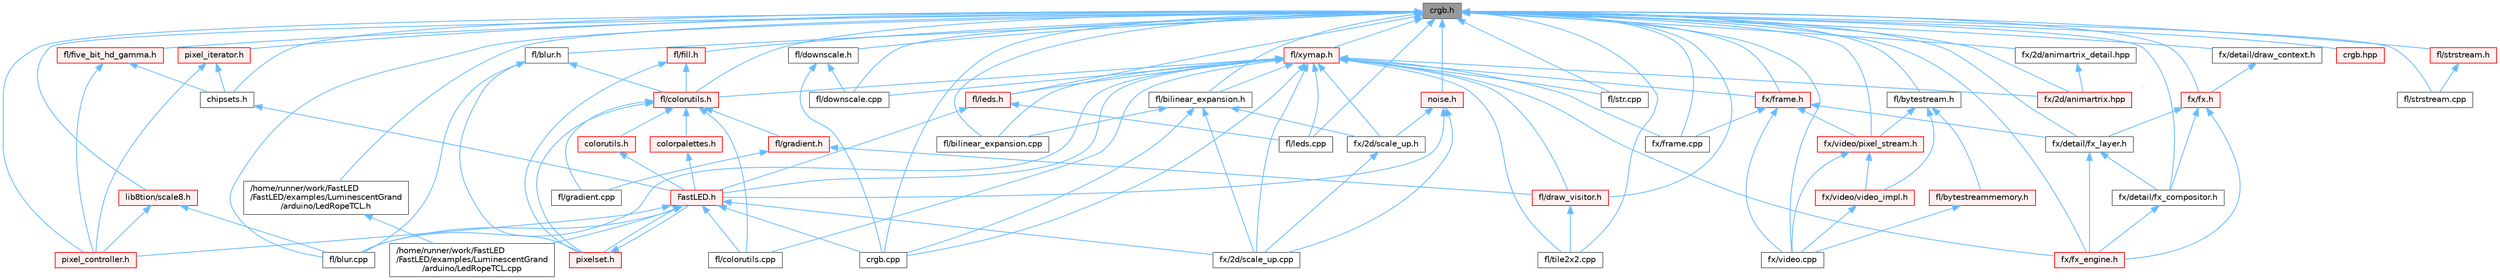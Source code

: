 digraph "crgb.h"
{
 // INTERACTIVE_SVG=YES
 // LATEX_PDF_SIZE
  bgcolor="transparent";
  edge [fontname=Helvetica,fontsize=10,labelfontname=Helvetica,labelfontsize=10];
  node [fontname=Helvetica,fontsize=10,shape=box,height=0.2,width=0.4];
  Node1 [id="Node000001",label="crgb.h",height=0.2,width=0.4,color="gray40", fillcolor="grey60", style="filled", fontcolor="black",tooltip="Defines the red, green, and blue (RGB) pixel struct."];
  Node1 -> Node2 [id="edge1_Node000001_Node000002",dir="back",color="steelblue1",style="solid",tooltip=" "];
  Node2 [id="Node000002",label="/home/runner/work/FastLED\l/FastLED/examples/LuminescentGrand\l/arduino/LedRopeTCL.h",height=0.2,width=0.4,color="grey40", fillcolor="white", style="filled",URL="$d9/d7e/_led_rope_t_c_l_8h.html",tooltip=" "];
  Node2 -> Node3 [id="edge2_Node000002_Node000003",dir="back",color="steelblue1",style="solid",tooltip=" "];
  Node3 [id="Node000003",label="/home/runner/work/FastLED\l/FastLED/examples/LuminescentGrand\l/arduino/LedRopeTCL.cpp",height=0.2,width=0.4,color="grey40", fillcolor="white", style="filled",URL="$d6/dc9/_led_rope_t_c_l_8cpp.html",tooltip=" "];
  Node1 -> Node4 [id="edge3_Node000001_Node000004",dir="back",color="steelblue1",style="solid",tooltip=" "];
  Node4 [id="Node000004",label="chipsets.h",height=0.2,width=0.4,color="grey40", fillcolor="white", style="filled",URL="$db/d66/chipsets_8h.html",tooltip="Contains the bulk of the definitions for the various LED chipsets supported."];
  Node4 -> Node5 [id="edge4_Node000004_Node000005",dir="back",color="steelblue1",style="solid",tooltip=" "];
  Node5 [id="Node000005",label="FastLED.h",height=0.2,width=0.4,color="red", fillcolor="#FFF0F0", style="filled",URL="$db/d97/_fast_l_e_d_8h.html",tooltip="central include file for FastLED, defines the CFastLED class/object"];
  Node5 -> Node3 [id="edge5_Node000005_Node000003",dir="back",color="steelblue1",style="solid",tooltip=" "];
  Node5 -> Node81 [id="edge6_Node000005_Node000081",dir="back",color="steelblue1",style="solid",tooltip=" "];
  Node81 [id="Node000081",label="crgb.cpp",height=0.2,width=0.4,color="grey40", fillcolor="white", style="filled",URL="$d0/de3/crgb_8cpp.html",tooltip="Utility functions for the red, green, and blue (RGB) pixel struct."];
  Node5 -> Node90 [id="edge7_Node000005_Node000090",dir="back",color="steelblue1",style="solid",tooltip=" "];
  Node90 [id="Node000090",label="fl/blur.cpp",height=0.2,width=0.4,color="grey40", fillcolor="white", style="filled",URL="$de/dc8/blur_8cpp.html",tooltip=" "];
  Node5 -> Node91 [id="edge8_Node000005_Node000091",dir="back",color="steelblue1",style="solid",tooltip=" "];
  Node91 [id="Node000091",label="fl/colorutils.cpp",height=0.2,width=0.4,color="grey40", fillcolor="white", style="filled",URL="$da/d2d/colorutils_8cpp.html",tooltip="Misc utility functions for palettes, blending, and more."];
  Node5 -> Node104 [id="edge9_Node000005_Node000104",dir="back",color="steelblue1",style="solid",tooltip=" "];
  Node104 [id="Node000104",label="fx/2d/scale_up.cpp",height=0.2,width=0.4,color="grey40", fillcolor="white", style="filled",URL="$dc/d8c/scale__up_8cpp.html",tooltip=" "];
  Node5 -> Node116 [id="edge10_Node000005_Node000116",dir="back",color="steelblue1",style="solid",tooltip=" "];
  Node116 [id="Node000116",label="pixel_controller.h",height=0.2,width=0.4,color="red", fillcolor="#FFF0F0", style="filled",URL="$d5/d4d/pixel__controller_8h.html",tooltip="Low level pixel data writing class."];
  Node5 -> Node117 [id="edge11_Node000005_Node000117",dir="back",color="steelblue1",style="solid",tooltip=" "];
  Node117 [id="Node000117",label="pixelset.h",height=0.2,width=0.4,color="red", fillcolor="#FFF0F0", style="filled",URL="$d4/d46/pixelset_8h.html",tooltip="Declares classes for managing logical groups of LEDs."];
  Node117 -> Node5 [id="edge12_Node000117_Node000005",dir="back",color="steelblue1",style="solid",tooltip=" "];
  Node1 -> Node81 [id="edge13_Node000001_Node000081",dir="back",color="steelblue1",style="solid",tooltip=" "];
  Node1 -> Node111 [id="edge14_Node000001_Node000111",dir="back",color="steelblue1",style="solid",tooltip=" "];
  Node111 [id="Node000111",label="crgb.hpp",height=0.2,width=0.4,color="red", fillcolor="#FFF0F0", style="filled",URL="$d0/d4b/crgb_8hpp.html",tooltip="Defines utility functions for the red, green, and blue (RGB) pixel struct."];
  Node1 -> Node126 [id="edge15_Node000001_Node000126",dir="back",color="steelblue1",style="solid",tooltip=" "];
  Node126 [id="Node000126",label="fl/bilinear_expansion.cpp",height=0.2,width=0.4,color="grey40", fillcolor="white", style="filled",URL="$de/d80/bilinear__expansion_8cpp.html",tooltip="Demonstrates how to mix noise generation with color palettes on a 2D LED matrix."];
  Node1 -> Node127 [id="edge16_Node000001_Node000127",dir="back",color="steelblue1",style="solid",tooltip=" "];
  Node127 [id="Node000127",label="fl/bilinear_expansion.h",height=0.2,width=0.4,color="grey40", fillcolor="white", style="filled",URL="$da/d34/bilinear__expansion_8h.html",tooltip="Demonstrates how to mix noise generation with color palettes on a 2D LED matrix."];
  Node127 -> Node81 [id="edge17_Node000127_Node000081",dir="back",color="steelblue1",style="solid",tooltip=" "];
  Node127 -> Node126 [id="edge18_Node000127_Node000126",dir="back",color="steelblue1",style="solid",tooltip=" "];
  Node127 -> Node104 [id="edge19_Node000127_Node000104",dir="back",color="steelblue1",style="solid",tooltip=" "];
  Node127 -> Node128 [id="edge20_Node000127_Node000128",dir="back",color="steelblue1",style="solid",tooltip=" "];
  Node128 [id="Node000128",label="fx/2d/scale_up.h",height=0.2,width=0.4,color="grey40", fillcolor="white", style="filled",URL="$d2/d74/scale__up_8h.html",tooltip="Expands a grid using bilinear interpolation and scaling up."];
  Node128 -> Node104 [id="edge21_Node000128_Node000104",dir="back",color="steelblue1",style="solid",tooltip=" "];
  Node1 -> Node90 [id="edge22_Node000001_Node000090",dir="back",color="steelblue1",style="solid",tooltip=" "];
  Node1 -> Node129 [id="edge23_Node000001_Node000129",dir="back",color="steelblue1",style="solid",tooltip=" "];
  Node129 [id="Node000129",label="fl/blur.h",height=0.2,width=0.4,color="grey40", fillcolor="white", style="filled",URL="$d4/df5/blur_8h.html",tooltip=" "];
  Node129 -> Node90 [id="edge24_Node000129_Node000090",dir="back",color="steelblue1",style="solid",tooltip=" "];
  Node129 -> Node130 [id="edge25_Node000129_Node000130",dir="back",color="steelblue1",style="solid",tooltip=" "];
  Node130 [id="Node000130",label="fl/colorutils.h",height=0.2,width=0.4,color="red", fillcolor="#FFF0F0", style="filled",URL="$d7/df9/fl_2colorutils_8h.html",tooltip="Utility functions for color fill, palettes, blending, and more."];
  Node130 -> Node131 [id="edge26_Node000130_Node000131",dir="back",color="steelblue1",style="solid",tooltip=" "];
  Node131 [id="Node000131",label="colorpalettes.h",height=0.2,width=0.4,color="red", fillcolor="#FFF0F0", style="filled",URL="$dc/dcc/colorpalettes_8h.html",tooltip="Declarations for the predefined color palettes supplied by FastLED."];
  Node131 -> Node5 [id="edge27_Node000131_Node000005",dir="back",color="steelblue1",style="solid",tooltip=" "];
  Node130 -> Node132 [id="edge28_Node000130_Node000132",dir="back",color="steelblue1",style="solid",tooltip=" "];
  Node132 [id="Node000132",label="colorutils.h",height=0.2,width=0.4,color="red", fillcolor="#FFF0F0", style="filled",URL="$d1/dfb/colorutils_8h.html",tooltip=" "];
  Node132 -> Node5 [id="edge29_Node000132_Node000005",dir="back",color="steelblue1",style="solid",tooltip=" "];
  Node130 -> Node91 [id="edge30_Node000130_Node000091",dir="back",color="steelblue1",style="solid",tooltip=" "];
  Node130 -> Node133 [id="edge31_Node000130_Node000133",dir="back",color="steelblue1",style="solid",tooltip=" "];
  Node133 [id="Node000133",label="fl/gradient.cpp",height=0.2,width=0.4,color="grey40", fillcolor="white", style="filled",URL="$d3/d77/gradient_8cpp.html",tooltip=" "];
  Node130 -> Node134 [id="edge32_Node000130_Node000134",dir="back",color="steelblue1",style="solid",tooltip=" "];
  Node134 [id="Node000134",label="fl/gradient.h",height=0.2,width=0.4,color="red", fillcolor="#FFF0F0", style="filled",URL="$db/dfe/gradient_8h.html",tooltip=" "];
  Node134 -> Node135 [id="edge33_Node000134_Node000135",dir="back",color="steelblue1",style="solid",tooltip=" "];
  Node135 [id="Node000135",label="fl/draw_visitor.h",height=0.2,width=0.4,color="red", fillcolor="#FFF0F0", style="filled",URL="$d0/d4f/draw__visitor_8h.html",tooltip=" "];
  Node135 -> Node137 [id="edge34_Node000135_Node000137",dir="back",color="steelblue1",style="solid",tooltip=" "];
  Node137 [id="Node000137",label="fl/tile2x2.cpp",height=0.2,width=0.4,color="grey40", fillcolor="white", style="filled",URL="$db/d15/tile2x2_8cpp.html",tooltip=" "];
  Node134 -> Node133 [id="edge35_Node000134_Node000133",dir="back",color="steelblue1",style="solid",tooltip=" "];
  Node130 -> Node117 [id="edge36_Node000130_Node000117",dir="back",color="steelblue1",style="solid",tooltip=" "];
  Node129 -> Node117 [id="edge37_Node000129_Node000117",dir="back",color="steelblue1",style="solid",tooltip=" "];
  Node1 -> Node139 [id="edge38_Node000001_Node000139",dir="back",color="steelblue1",style="solid",tooltip=" "];
  Node139 [id="Node000139",label="fl/bytestream.h",height=0.2,width=0.4,color="grey40", fillcolor="white", style="filled",URL="$dd/d2b/bytestream_8h.html",tooltip=" "];
  Node139 -> Node140 [id="edge39_Node000139_Node000140",dir="back",color="steelblue1",style="solid",tooltip=" "];
  Node140 [id="Node000140",label="fl/bytestreammemory.h",height=0.2,width=0.4,color="red", fillcolor="#FFF0F0", style="filled",URL="$d1/d24/bytestreammemory_8h.html",tooltip=" "];
  Node140 -> Node142 [id="edge40_Node000140_Node000142",dir="back",color="steelblue1",style="solid",tooltip=" "];
  Node142 [id="Node000142",label="fx/video.cpp",height=0.2,width=0.4,color="grey40", fillcolor="white", style="filled",URL="$d0/d05/video_8cpp.html",tooltip=" "];
  Node139 -> Node143 [id="edge41_Node000139_Node000143",dir="back",color="steelblue1",style="solid",tooltip=" "];
  Node143 [id="Node000143",label="fx/video/pixel_stream.h",height=0.2,width=0.4,color="red", fillcolor="#FFF0F0", style="filled",URL="$d3/dfa/pixel__stream_8h.html",tooltip=" "];
  Node143 -> Node142 [id="edge42_Node000143_Node000142",dir="back",color="steelblue1",style="solid",tooltip=" "];
  Node143 -> Node146 [id="edge43_Node000143_Node000146",dir="back",color="steelblue1",style="solid",tooltip=" "];
  Node146 [id="Node000146",label="fx/video/video_impl.h",height=0.2,width=0.4,color="red", fillcolor="#FFF0F0", style="filled",URL="$d5/d82/video__impl_8h.html",tooltip=" "];
  Node146 -> Node142 [id="edge44_Node000146_Node000142",dir="back",color="steelblue1",style="solid",tooltip=" "];
  Node139 -> Node146 [id="edge45_Node000139_Node000146",dir="back",color="steelblue1",style="solid",tooltip=" "];
  Node1 -> Node130 [id="edge46_Node000001_Node000130",dir="back",color="steelblue1",style="solid",tooltip=" "];
  Node1 -> Node149 [id="edge47_Node000001_Node000149",dir="back",color="steelblue1",style="solid",tooltip=" "];
  Node149 [id="Node000149",label="fl/downscale.cpp",height=0.2,width=0.4,color="grey40", fillcolor="white", style="filled",URL="$d8/df9/downscale_8cpp.html",tooltip=" "];
  Node1 -> Node150 [id="edge48_Node000001_Node000150",dir="back",color="steelblue1",style="solid",tooltip=" "];
  Node150 [id="Node000150",label="fl/downscale.h",height=0.2,width=0.4,color="grey40", fillcolor="white", style="filled",URL="$d2/d61/downscale_8h.html",tooltip=" "];
  Node150 -> Node81 [id="edge49_Node000150_Node000081",dir="back",color="steelblue1",style="solid",tooltip=" "];
  Node150 -> Node149 [id="edge50_Node000150_Node000149",dir="back",color="steelblue1",style="solid",tooltip=" "];
  Node1 -> Node135 [id="edge51_Node000001_Node000135",dir="back",color="steelblue1",style="solid",tooltip=" "];
  Node1 -> Node151 [id="edge52_Node000001_Node000151",dir="back",color="steelblue1",style="solid",tooltip=" "];
  Node151 [id="Node000151",label="fl/fill.h",height=0.2,width=0.4,color="red", fillcolor="#FFF0F0", style="filled",URL="$d2/d78/fill_8h.html",tooltip=" "];
  Node151 -> Node130 [id="edge53_Node000151_Node000130",dir="back",color="steelblue1",style="solid",tooltip=" "];
  Node151 -> Node117 [id="edge54_Node000151_Node000117",dir="back",color="steelblue1",style="solid",tooltip=" "];
  Node1 -> Node153 [id="edge55_Node000001_Node000153",dir="back",color="steelblue1",style="solid",tooltip=" "];
  Node153 [id="Node000153",label="fl/five_bit_hd_gamma.h",height=0.2,width=0.4,color="red", fillcolor="#FFF0F0", style="filled",URL="$dc/d44/five__bit__hd__gamma_8h.html",tooltip="Declares functions for five-bit gamma correction."];
  Node153 -> Node4 [id="edge56_Node000153_Node000004",dir="back",color="steelblue1",style="solid",tooltip=" "];
  Node153 -> Node116 [id="edge57_Node000153_Node000116",dir="back",color="steelblue1",style="solid",tooltip=" "];
  Node1 -> Node154 [id="edge58_Node000001_Node000154",dir="back",color="steelblue1",style="solid",tooltip=" "];
  Node154 [id="Node000154",label="fl/leds.cpp",height=0.2,width=0.4,color="grey40", fillcolor="white", style="filled",URL="$d6/d78/leds_8cpp.html",tooltip=" "];
  Node1 -> Node155 [id="edge59_Node000001_Node000155",dir="back",color="steelblue1",style="solid",tooltip=" "];
  Node155 [id="Node000155",label="fl/leds.h",height=0.2,width=0.4,color="red", fillcolor="#FFF0F0", style="filled",URL="$da/d78/leds_8h.html",tooltip=" "];
  Node155 -> Node5 [id="edge60_Node000155_Node000005",dir="back",color="steelblue1",style="solid",tooltip=" "];
  Node155 -> Node154 [id="edge61_Node000155_Node000154",dir="back",color="steelblue1",style="solid",tooltip=" "];
  Node1 -> Node161 [id="edge62_Node000001_Node000161",dir="back",color="steelblue1",style="solid",tooltip=" "];
  Node161 [id="Node000161",label="fl/str.cpp",height=0.2,width=0.4,color="grey40", fillcolor="white", style="filled",URL="$d1/d1f/str_8cpp.html",tooltip=" "];
  Node1 -> Node162 [id="edge63_Node000001_Node000162",dir="back",color="steelblue1",style="solid",tooltip=" "];
  Node162 [id="Node000162",label="fl/strstream.cpp",height=0.2,width=0.4,color="grey40", fillcolor="white", style="filled",URL="$d3/d80/strstream_8cpp.html",tooltip=" "];
  Node1 -> Node163 [id="edge64_Node000001_Node000163",dir="back",color="steelblue1",style="solid",tooltip=" "];
  Node163 [id="Node000163",label="fl/strstream.h",height=0.2,width=0.4,color="red", fillcolor="#FFF0F0", style="filled",URL="$d8/d00/strstream_8h.html",tooltip=" "];
  Node163 -> Node162 [id="edge65_Node000163_Node000162",dir="back",color="steelblue1",style="solid",tooltip=" "];
  Node1 -> Node137 [id="edge66_Node000001_Node000137",dir="back",color="steelblue1",style="solid",tooltip=" "];
  Node1 -> Node199 [id="edge67_Node000001_Node000199",dir="back",color="steelblue1",style="solid",tooltip=" "];
  Node199 [id="Node000199",label="fl/xymap.h",height=0.2,width=0.4,color="red", fillcolor="#FFF0F0", style="filled",URL="$da/d61/xymap_8h.html",tooltip=" "];
  Node199 -> Node5 [id="edge68_Node000199_Node000005",dir="back",color="steelblue1",style="solid",tooltip=" "];
  Node199 -> Node81 [id="edge69_Node000199_Node000081",dir="back",color="steelblue1",style="solid",tooltip=" "];
  Node199 -> Node126 [id="edge70_Node000199_Node000126",dir="back",color="steelblue1",style="solid",tooltip=" "];
  Node199 -> Node127 [id="edge71_Node000199_Node000127",dir="back",color="steelblue1",style="solid",tooltip=" "];
  Node199 -> Node90 [id="edge72_Node000199_Node000090",dir="back",color="steelblue1",style="solid",tooltip=" "];
  Node199 -> Node91 [id="edge73_Node000199_Node000091",dir="back",color="steelblue1",style="solid",tooltip=" "];
  Node199 -> Node130 [id="edge74_Node000199_Node000130",dir="back",color="steelblue1",style="solid",tooltip=" "];
  Node199 -> Node149 [id="edge75_Node000199_Node000149",dir="back",color="steelblue1",style="solid",tooltip=" "];
  Node199 -> Node135 [id="edge76_Node000199_Node000135",dir="back",color="steelblue1",style="solid",tooltip=" "];
  Node199 -> Node154 [id="edge77_Node000199_Node000154",dir="back",color="steelblue1",style="solid",tooltip=" "];
  Node199 -> Node155 [id="edge78_Node000199_Node000155",dir="back",color="steelblue1",style="solid",tooltip=" "];
  Node199 -> Node161 [id="edge79_Node000199_Node000161",dir="back",color="steelblue1",style="solid",tooltip=" "];
  Node199 -> Node137 [id="edge80_Node000199_Node000137",dir="back",color="steelblue1",style="solid",tooltip=" "];
  Node199 -> Node198 [id="edge81_Node000199_Node000198",dir="back",color="steelblue1",style="solid",tooltip=" "];
  Node198 [id="Node000198",label="fx/2d/animartrix.hpp",height=0.2,width=0.4,color="red", fillcolor="#FFF0F0", style="filled",URL="$d3/dc3/animartrix_8hpp.html",tooltip=" "];
  Node199 -> Node104 [id="edge82_Node000199_Node000104",dir="back",color="steelblue1",style="solid",tooltip=" "];
  Node199 -> Node128 [id="edge83_Node000199_Node000128",dir="back",color="steelblue1",style="solid",tooltip=" "];
  Node199 -> Node196 [id="edge84_Node000199_Node000196",dir="back",color="steelblue1",style="solid",tooltip=" "];
  Node196 [id="Node000196",label="fx/frame.cpp",height=0.2,width=0.4,color="grey40", fillcolor="white", style="filled",URL="$da/d14/frame_8cpp.html",tooltip=" "];
  Node199 -> Node207 [id="edge85_Node000199_Node000207",dir="back",color="steelblue1",style="solid",tooltip=" "];
  Node207 [id="Node000207",label="fx/frame.h",height=0.2,width=0.4,color="red", fillcolor="#FFF0F0", style="filled",URL="$df/d7d/frame_8h.html",tooltip=" "];
  Node207 -> Node194 [id="edge86_Node000207_Node000194",dir="back",color="steelblue1",style="solid",tooltip=" "];
  Node194 [id="Node000194",label="fx/detail/fx_layer.h",height=0.2,width=0.4,color="grey40", fillcolor="white", style="filled",URL="$d7/d2f/fx__layer_8h.html",tooltip=" "];
  Node194 -> Node195 [id="edge87_Node000194_Node000195",dir="back",color="steelblue1",style="solid",tooltip=" "];
  Node195 [id="Node000195",label="fx/detail/fx_compositor.h",height=0.2,width=0.4,color="grey40", fillcolor="white", style="filled",URL="$d5/d6b/fx__compositor_8h.html",tooltip=" "];
  Node195 -> Node185 [id="edge88_Node000195_Node000185",dir="back",color="steelblue1",style="solid",tooltip=" "];
  Node185 [id="Node000185",label="fx/fx_engine.h",height=0.2,width=0.4,color="red", fillcolor="#FFF0F0", style="filled",URL="$d9/d3c/fx__engine_8h.html",tooltip=" "];
  Node194 -> Node185 [id="edge89_Node000194_Node000185",dir="back",color="steelblue1",style="solid",tooltip=" "];
  Node207 -> Node196 [id="edge90_Node000207_Node000196",dir="back",color="steelblue1",style="solid",tooltip=" "];
  Node207 -> Node142 [id="edge91_Node000207_Node000142",dir="back",color="steelblue1",style="solid",tooltip=" "];
  Node207 -> Node143 [id="edge92_Node000207_Node000143",dir="back",color="steelblue1",style="solid",tooltip=" "];
  Node199 -> Node185 [id="edge93_Node000199_Node000185",dir="back",color="steelblue1",style="solid",tooltip=" "];
  Node1 -> Node198 [id="edge94_Node000001_Node000198",dir="back",color="steelblue1",style="solid",tooltip=" "];
  Node1 -> Node209 [id="edge95_Node000001_Node000209",dir="back",color="steelblue1",style="solid",tooltip=" "];
  Node209 [id="Node000209",label="fx/2d/animartrix_detail.hpp",height=0.2,width=0.4,color="grey40", fillcolor="white", style="filled",URL="$d3/d3b/animartrix__detail_8hpp.html",tooltip=" "];
  Node209 -> Node198 [id="edge96_Node000209_Node000198",dir="back",color="steelblue1",style="solid",tooltip=" "];
  Node1 -> Node210 [id="edge97_Node000001_Node000210",dir="back",color="steelblue1",style="solid",tooltip=" "];
  Node210 [id="Node000210",label="fx/detail/draw_context.h",height=0.2,width=0.4,color="grey40", fillcolor="white", style="filled",URL="$db/ded/draw__context_8h.html",tooltip=" "];
  Node210 -> Node211 [id="edge98_Node000210_Node000211",dir="back",color="steelblue1",style="solid",tooltip=" "];
  Node211 [id="Node000211",label="fx/fx.h",height=0.2,width=0.4,color="red", fillcolor="#FFF0F0", style="filled",URL="$d2/d0c/fx_8h.html",tooltip=" "];
  Node211 -> Node195 [id="edge99_Node000211_Node000195",dir="back",color="steelblue1",style="solid",tooltip=" "];
  Node211 -> Node194 [id="edge100_Node000211_Node000194",dir="back",color="steelblue1",style="solid",tooltip=" "];
  Node211 -> Node185 [id="edge101_Node000211_Node000185",dir="back",color="steelblue1",style="solid",tooltip=" "];
  Node1 -> Node195 [id="edge102_Node000001_Node000195",dir="back",color="steelblue1",style="solid",tooltip=" "];
  Node1 -> Node194 [id="edge103_Node000001_Node000194",dir="back",color="steelblue1",style="solid",tooltip=" "];
  Node1 -> Node196 [id="edge104_Node000001_Node000196",dir="back",color="steelblue1",style="solid",tooltip=" "];
  Node1 -> Node207 [id="edge105_Node000001_Node000207",dir="back",color="steelblue1",style="solid",tooltip=" "];
  Node1 -> Node211 [id="edge106_Node000001_Node000211",dir="back",color="steelblue1",style="solid",tooltip=" "];
  Node1 -> Node185 [id="edge107_Node000001_Node000185",dir="back",color="steelblue1",style="solid",tooltip=" "];
  Node1 -> Node142 [id="edge108_Node000001_Node000142",dir="back",color="steelblue1",style="solid",tooltip=" "];
  Node1 -> Node143 [id="edge109_Node000001_Node000143",dir="back",color="steelblue1",style="solid",tooltip=" "];
  Node1 -> Node215 [id="edge110_Node000001_Node000215",dir="back",color="steelblue1",style="solid",tooltip=" "];
  Node215 [id="Node000215",label="lib8tion/scale8.h",height=0.2,width=0.4,color="red", fillcolor="#FFF0F0", style="filled",URL="$db/d91/scale8_8h.html",tooltip="Fast, efficient 8-bit scaling functions specifically designed for high-performance LED programming."];
  Node215 -> Node90 [id="edge111_Node000215_Node000090",dir="back",color="steelblue1",style="solid",tooltip=" "];
  Node215 -> Node116 [id="edge112_Node000215_Node000116",dir="back",color="steelblue1",style="solid",tooltip=" "];
  Node1 -> Node217 [id="edge113_Node000001_Node000217",dir="back",color="steelblue1",style="solid",tooltip=" "];
  Node217 [id="Node000217",label="noise.h",height=0.2,width=0.4,color="red", fillcolor="#FFF0F0", style="filled",URL="$d1/d31/noise_8h.html",tooltip="Functions to generate and fill arrays with noise."];
  Node217 -> Node5 [id="edge114_Node000217_Node000005",dir="back",color="steelblue1",style="solid",tooltip=" "];
  Node217 -> Node104 [id="edge115_Node000217_Node000104",dir="back",color="steelblue1",style="solid",tooltip=" "];
  Node217 -> Node128 [id="edge116_Node000217_Node000128",dir="back",color="steelblue1",style="solid",tooltip=" "];
  Node1 -> Node116 [id="edge117_Node000001_Node000116",dir="back",color="steelblue1",style="solid",tooltip=" "];
  Node1 -> Node219 [id="edge118_Node000001_Node000219",dir="back",color="steelblue1",style="solid",tooltip=" "];
  Node219 [id="Node000219",label="pixel_iterator.h",height=0.2,width=0.4,color="red", fillcolor="#FFF0F0", style="filled",URL="$d8/d6c/pixel__iterator_8h.html",tooltip="Non-templated low level pixel data writing class."];
  Node219 -> Node4 [id="edge119_Node000219_Node000004",dir="back",color="steelblue1",style="solid",tooltip=" "];
  Node219 -> Node116 [id="edge120_Node000219_Node000116",dir="back",color="steelblue1",style="solid",tooltip=" "];
}
